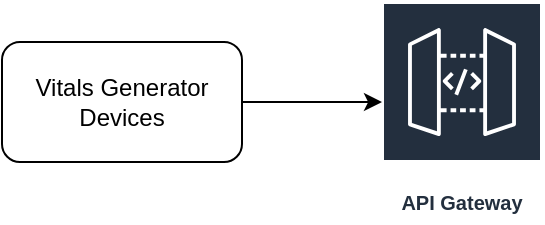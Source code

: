 <mxfile>
    <diagram id="8rgJLBVABUQRPCpWhpRg" name="Page-1">
        <mxGraphModel dx="1136" dy="360" grid="1" gridSize="10" guides="1" tooltips="1" connect="1" arrows="1" fold="1" page="1" pageScale="1" pageWidth="827" pageHeight="1169" math="0" shadow="0">
            <root>
                <mxCell id="0"/>
                <mxCell id="1" parent="0"/>
                <mxCell id="4" value="" style="edgeStyle=none;html=1;entryX=0;entryY=0.455;entryDx=0;entryDy=0;entryPerimeter=0;" edge="1" parent="1" source="2" target="7">
                    <mxGeometry relative="1" as="geometry">
                        <mxPoint x="270" y="130" as="targetPoint"/>
                    </mxGeometry>
                </mxCell>
                <mxCell id="2" value="Vitals Generator Devices" style="rounded=1;whiteSpace=wrap;html=1;" vertex="1" parent="1">
                    <mxGeometry x="70" y="100" width="120" height="60" as="geometry"/>
                </mxCell>
                <mxCell id="7" value="API Gateway" style="sketch=0;outlineConnect=0;fontColor=#232F3E;gradientColor=none;strokeColor=#ffffff;fillColor=#232F3E;dashed=0;verticalLabelPosition=middle;verticalAlign=bottom;align=center;html=1;whiteSpace=wrap;fontSize=10;fontStyle=1;spacing=3;shape=mxgraph.aws4.productIcon;prIcon=mxgraph.aws4.api_gateway;" vertex="1" parent="1">
                    <mxGeometry x="260" y="80" width="80" height="110" as="geometry"/>
                </mxCell>
            </root>
        </mxGraphModel>
    </diagram>
</mxfile>